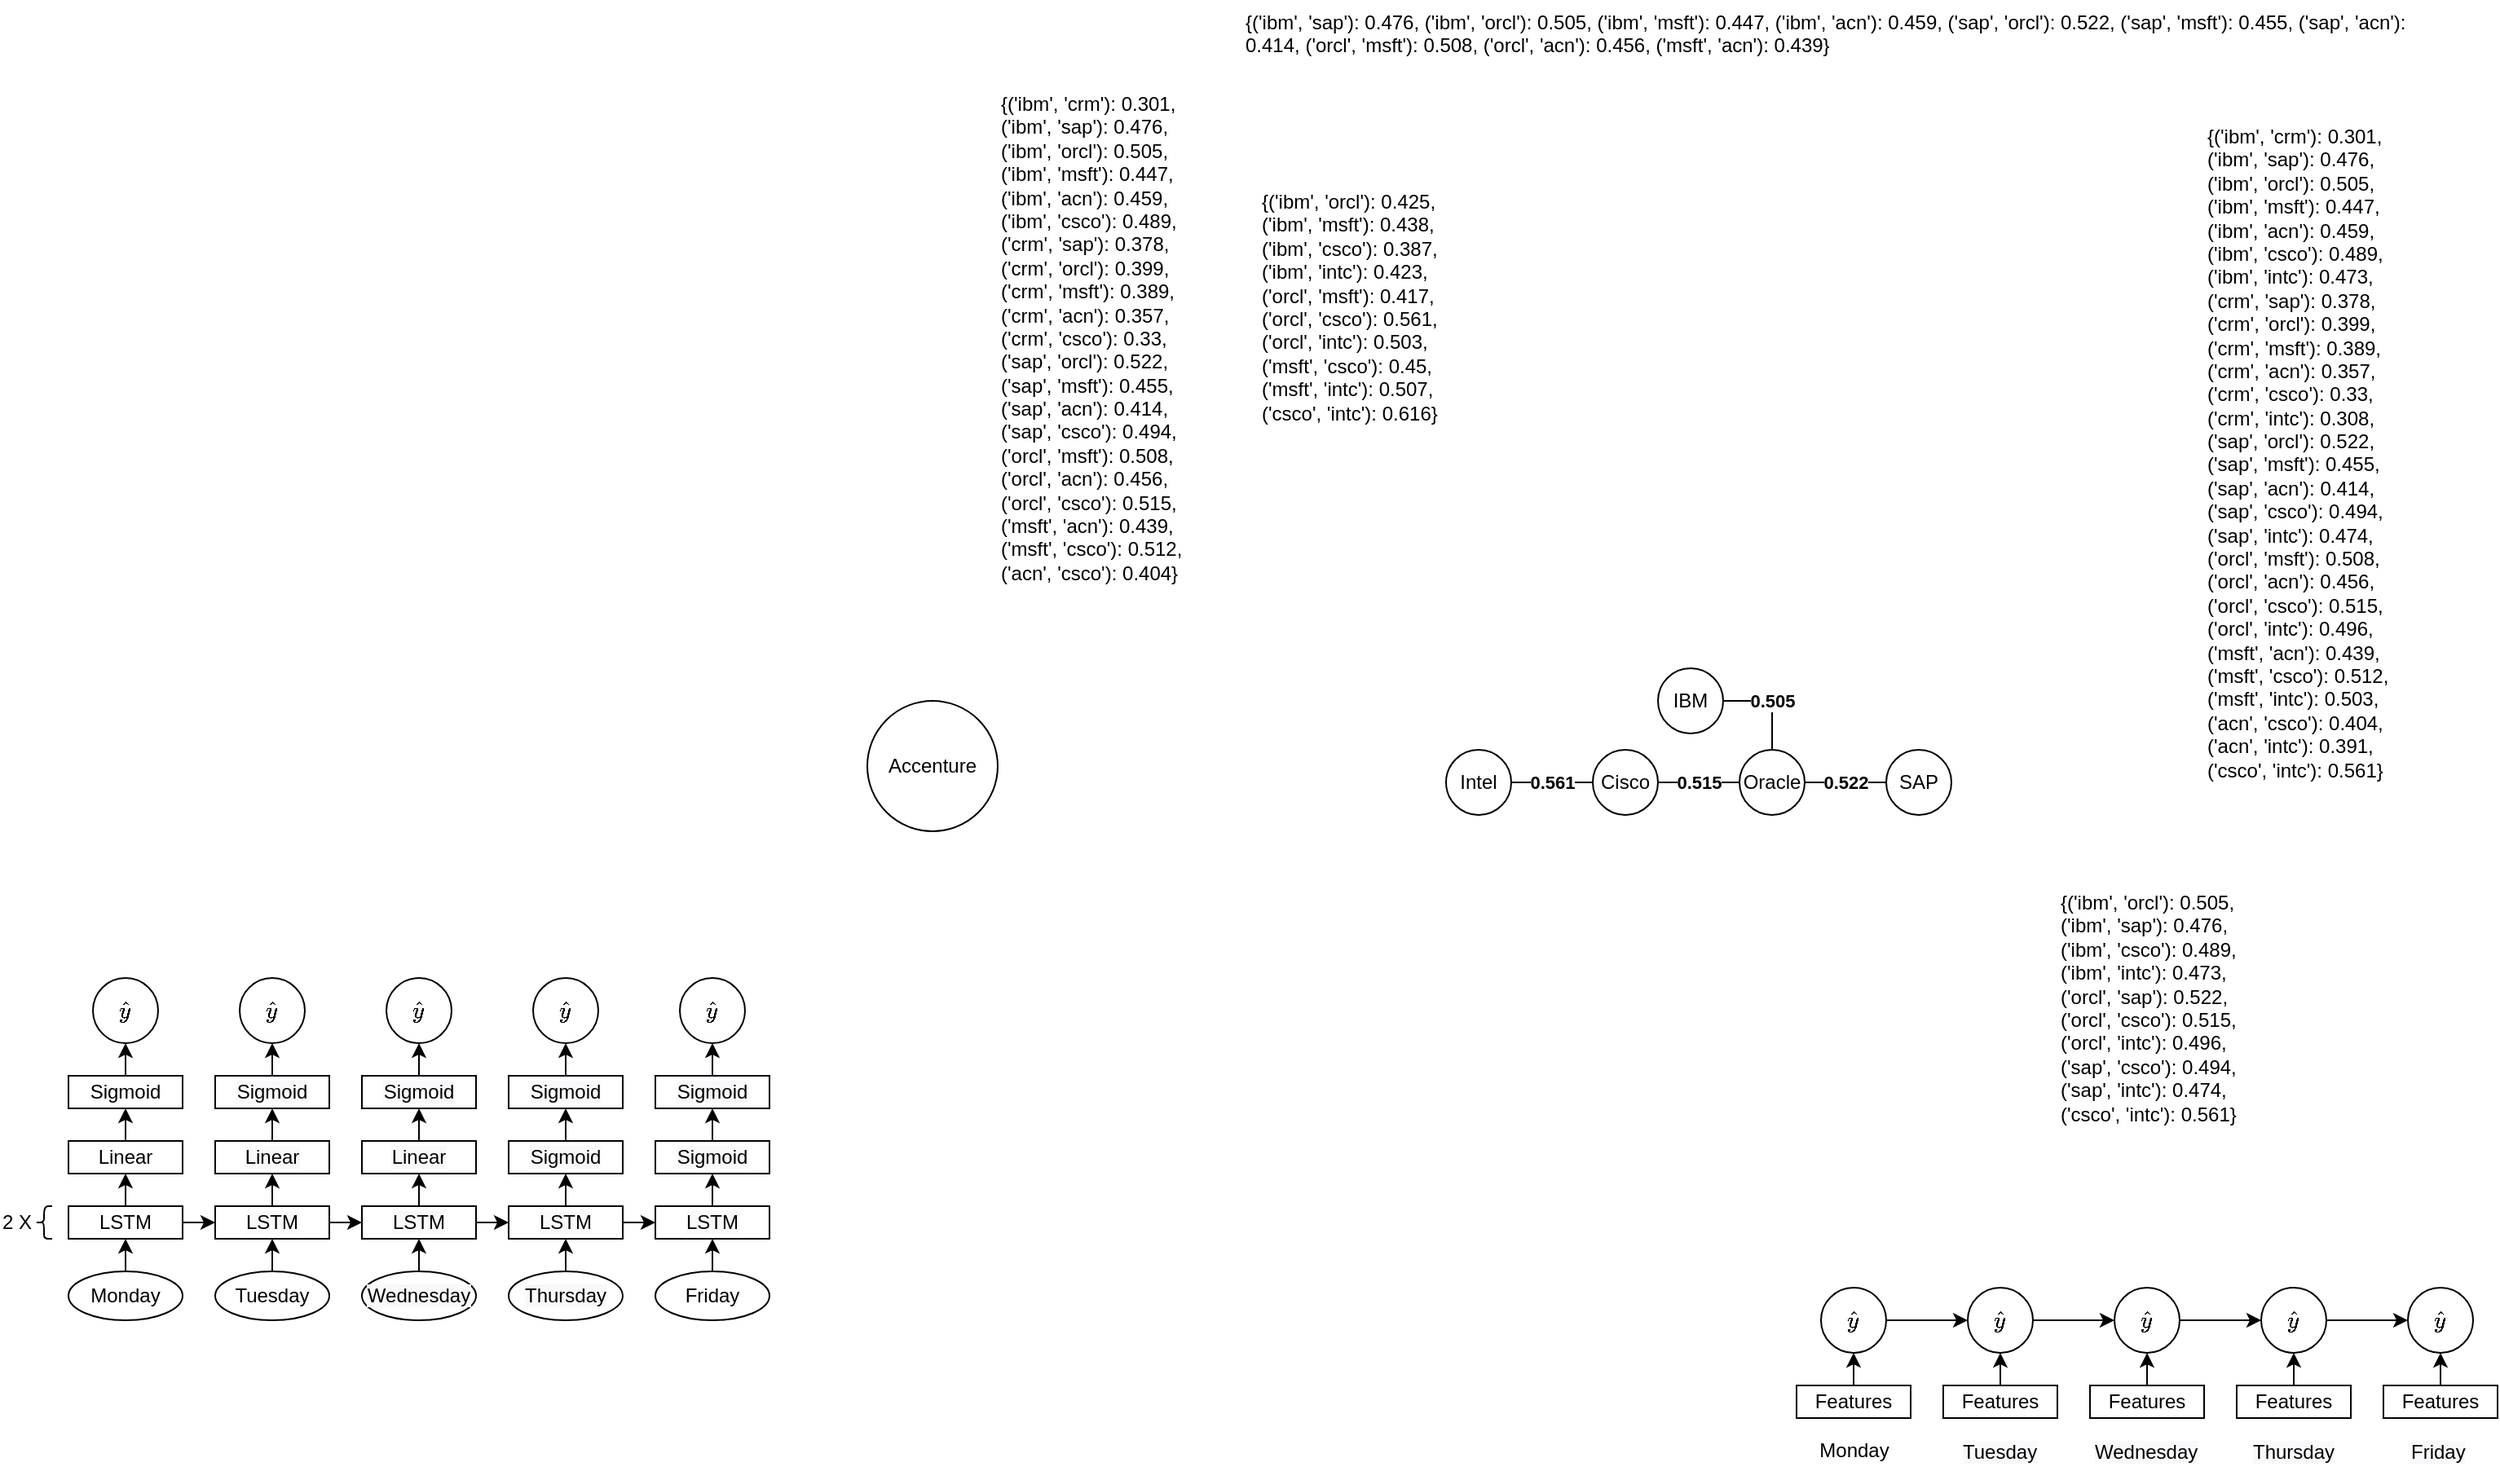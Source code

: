 <mxfile version="13.6.5" type="github">
  <diagram id="E6s0HOv1Aa1o53uXts_-" name="Page-1">
    <mxGraphModel dx="1663" dy="422" grid="1" gridSize="10" guides="1" tooltips="1" connect="1" arrows="1" fold="1" page="1" pageScale="1" pageWidth="850" pageHeight="1100" math="1" shadow="0">
      <root>
        <mxCell id="0" />
        <mxCell id="1" parent="0" />
        <mxCell id="63We0tcy4YD0tNSfpsTy-4" value="{(&#39;ibm&#39;, &#39;sap&#39;): 0.476, (&#39;ibm&#39;, &#39;orcl&#39;): 0.505, (&#39;ibm&#39;, &#39;msft&#39;): 0.447, (&#39;ibm&#39;, &#39;acn&#39;): 0.459, (&#39;sap&#39;, &#39;orcl&#39;): 0.522, (&#39;sap&#39;, &#39;msft&#39;): 0.455, (&#39;sap&#39;, &#39;acn&#39;): 0.414, (&#39;orcl&#39;, &#39;msft&#39;): 0.508, (&#39;orcl&#39;, &#39;acn&#39;): 0.456, (&#39;msft&#39;, &#39;acn&#39;): 0.439}" style="text;whiteSpace=wrap;html=1;" parent="1" vertex="1">
          <mxGeometry x="80" y="160" width="730" height="90" as="geometry" />
        </mxCell>
        <mxCell id="63We0tcy4YD0tNSfpsTy-9" value="Accenture" style="ellipse;whiteSpace=wrap;html=1;aspect=fixed;" parent="1" vertex="1">
          <mxGeometry x="-150" y="590" width="80" height="80" as="geometry" />
        </mxCell>
        <mxCell id="63We0tcy4YD0tNSfpsTy-21" value="{(&#39;ibm&#39;, &#39;crm&#39;): 0.301, (&#39;ibm&#39;, &#39;sap&#39;): 0.476, (&#39;ibm&#39;, &#39;orcl&#39;): 0.505, (&#39;ibm&#39;, &#39;msft&#39;): 0.447, (&#39;ibm&#39;, &#39;acn&#39;): 0.459, (&#39;ibm&#39;, &#39;csco&#39;): 0.489, (&#39;crm&#39;, &#39;sap&#39;): 0.378, (&#39;crm&#39;, &#39;orcl&#39;): 0.399, (&#39;crm&#39;, &#39;msft&#39;): 0.389, (&#39;crm&#39;, &#39;acn&#39;): 0.357, (&#39;crm&#39;, &#39;csco&#39;): 0.33, (&#39;sap&#39;, &#39;orcl&#39;): 0.522, (&#39;sap&#39;, &#39;msft&#39;): 0.455, (&#39;sap&#39;, &#39;acn&#39;): 0.414, (&#39;sap&#39;, &#39;csco&#39;): 0.494, (&#39;orcl&#39;, &#39;msft&#39;): 0.508, (&#39;orcl&#39;, &#39;acn&#39;): 0.456, (&#39;orcl&#39;, &#39;csco&#39;): 0.515, (&#39;msft&#39;, &#39;acn&#39;): 0.439, (&#39;msft&#39;, &#39;csco&#39;): 0.512, (&#39;acn&#39;, &#39;csco&#39;): 0.404}" style="text;whiteSpace=wrap;html=1;" parent="1" vertex="1">
          <mxGeometry x="-70" y="210" width="130" height="90" as="geometry" />
        </mxCell>
        <mxCell id="63We0tcy4YD0tNSfpsTy-27" value="{(&#39;ibm&#39;, &#39;crm&#39;): 0.301, (&#39;ibm&#39;, &#39;sap&#39;): 0.476, (&#39;ibm&#39;, &#39;orcl&#39;): 0.505, (&#39;ibm&#39;, &#39;msft&#39;): 0.447, (&#39;ibm&#39;, &#39;acn&#39;): 0.459, (&#39;ibm&#39;, &#39;csco&#39;): 0.489, (&#39;ibm&#39;, &#39;intc&#39;): 0.473, (&#39;crm&#39;, &#39;sap&#39;): 0.378, (&#39;crm&#39;, &#39;orcl&#39;): 0.399, (&#39;crm&#39;, &#39;msft&#39;): 0.389, (&#39;crm&#39;, &#39;acn&#39;): 0.357, (&#39;crm&#39;, &#39;csco&#39;): 0.33, (&#39;crm&#39;, &#39;intc&#39;): 0.308, (&#39;sap&#39;, &#39;orcl&#39;): 0.522, (&#39;sap&#39;, &#39;msft&#39;): 0.455, (&#39;sap&#39;, &#39;acn&#39;): 0.414, (&#39;sap&#39;, &#39;csco&#39;): 0.494, (&#39;sap&#39;, &#39;intc&#39;): 0.474, (&#39;orcl&#39;, &#39;msft&#39;): 0.508, (&#39;orcl&#39;, &#39;acn&#39;): 0.456, (&#39;orcl&#39;, &#39;csco&#39;): 0.515, (&#39;orcl&#39;, &#39;intc&#39;): 0.496, (&#39;msft&#39;, &#39;acn&#39;): 0.439, (&#39;msft&#39;, &#39;csco&#39;): 0.512, (&#39;msft&#39;, &#39;intc&#39;): 0.503, (&#39;acn&#39;, &#39;csco&#39;): 0.404, (&#39;acn&#39;, &#39;intc&#39;): 0.391, (&#39;csco&#39;, &#39;intc&#39;): 0.561}" style="text;whiteSpace=wrap;html=1;" parent="1" vertex="1">
          <mxGeometry x="670" y="230" width="120" height="410" as="geometry" />
        </mxCell>
        <mxCell id="63We0tcy4YD0tNSfpsTy-31" value="{(&#39;ibm&#39;, &#39;orcl&#39;): 0.425, (&#39;ibm&#39;, &#39;msft&#39;): 0.438, (&#39;ibm&#39;, &#39;csco&#39;): 0.387, (&#39;ibm&#39;, &#39;intc&#39;): 0.423, (&#39;orcl&#39;, &#39;msft&#39;): 0.417, (&#39;orcl&#39;, &#39;csco&#39;): 0.561, (&#39;orcl&#39;, &#39;intc&#39;): 0.503, (&#39;msft&#39;, &#39;csco&#39;): 0.45, (&#39;msft&#39;, &#39;intc&#39;): 0.507, (&#39;csco&#39;, &#39;intc&#39;): 0.616}" style="text;whiteSpace=wrap;html=1;" parent="1" vertex="1">
          <mxGeometry x="90" y="270" width="110" height="60" as="geometry" />
        </mxCell>
        <mxCell id="63We0tcy4YD0tNSfpsTy-33" value="{(&#39;ibm&#39;, &#39;orcl&#39;): 0.505, (&#39;ibm&#39;, &#39;sap&#39;): 0.476, (&#39;ibm&#39;, &#39;csco&#39;): 0.489, (&#39;ibm&#39;, &#39;intc&#39;): 0.473, (&#39;orcl&#39;, &#39;sap&#39;): 0.522, (&#39;orcl&#39;, &#39;csco&#39;): 0.515, (&#39;orcl&#39;, &#39;intc&#39;): 0.496, (&#39;sap&#39;, &#39;csco&#39;): 0.494, (&#39;sap&#39;, &#39;intc&#39;): 0.474, (&#39;csco&#39;, &#39;intc&#39;): 0.561}" style="text;whiteSpace=wrap;html=1;" parent="1" vertex="1">
          <mxGeometry x="580" y="700" width="110" height="60" as="geometry" />
        </mxCell>
        <mxCell id="n5IDzBsflQ4T4mHAfqF0-4" value="" style="edgeStyle=orthogonalEdgeStyle;rounded=0;orthogonalLoop=1;jettySize=auto;html=1;" parent="1" source="n5IDzBsflQ4T4mHAfqF0-1" target="n5IDzBsflQ4T4mHAfqF0-3" edge="1">
          <mxGeometry relative="1" as="geometry" />
        </mxCell>
        <mxCell id="n5IDzBsflQ4T4mHAfqF0-1" value="$$\hat{y}$$" style="ellipse;whiteSpace=wrap;html=1;aspect=fixed;" parent="1" vertex="1">
          <mxGeometry x="435" y="950" width="40" height="40" as="geometry" />
        </mxCell>
        <mxCell id="n5IDzBsflQ4T4mHAfqF0-6" value="" style="edgeStyle=orthogonalEdgeStyle;rounded=0;orthogonalLoop=1;jettySize=auto;html=1;" parent="1" source="n5IDzBsflQ4T4mHAfqF0-3" target="n5IDzBsflQ4T4mHAfqF0-5" edge="1">
          <mxGeometry relative="1" as="geometry" />
        </mxCell>
        <mxCell id="n5IDzBsflQ4T4mHAfqF0-3" value="&lt;meta charset=&quot;utf-8&quot;&gt;&lt;span style=&quot;color: rgb(0, 0, 0); font-family: helvetica; font-size: 12px; font-style: normal; font-weight: 400; letter-spacing: normal; text-align: center; text-indent: 0px; text-transform: none; word-spacing: 0px; background-color: rgb(248, 249, 250); display: inline; float: none;&quot;&gt;$$\hat{y}$$&lt;/span&gt;" style="ellipse;whiteSpace=wrap;html=1;aspect=fixed;" parent="1" vertex="1">
          <mxGeometry x="525" y="950" width="40" height="40" as="geometry" />
        </mxCell>
        <mxCell id="n5IDzBsflQ4T4mHAfqF0-8" value="" style="edgeStyle=orthogonalEdgeStyle;rounded=0;orthogonalLoop=1;jettySize=auto;html=1;" parent="1" source="n5IDzBsflQ4T4mHAfqF0-5" target="n5IDzBsflQ4T4mHAfqF0-7" edge="1">
          <mxGeometry relative="1" as="geometry" />
        </mxCell>
        <mxCell id="n5IDzBsflQ4T4mHAfqF0-5" value="&lt;meta charset=&quot;utf-8&quot;&gt;&lt;span style=&quot;color: rgb(0, 0, 0); font-family: helvetica; font-size: 12px; font-style: normal; font-weight: 400; letter-spacing: normal; text-align: center; text-indent: 0px; text-transform: none; word-spacing: 0px; background-color: rgb(248, 249, 250); display: inline; float: none;&quot;&gt;$$\hat{y}$$&lt;/span&gt;" style="ellipse;whiteSpace=wrap;html=1;aspect=fixed;fontSize=10;" parent="1" vertex="1">
          <mxGeometry x="615" y="950" width="40" height="40" as="geometry" />
        </mxCell>
        <mxCell id="IyEsxeI1Rm3gyHsPwHQG-2" value="" style="edgeStyle=orthogonalEdgeStyle;rounded=0;orthogonalLoop=1;jettySize=auto;html=1;" edge="1" parent="1" source="n5IDzBsflQ4T4mHAfqF0-7" target="IyEsxeI1Rm3gyHsPwHQG-1">
          <mxGeometry relative="1" as="geometry" />
        </mxCell>
        <mxCell id="n5IDzBsflQ4T4mHAfqF0-7" value="&lt;meta charset=&quot;utf-8&quot;&gt;&lt;span style=&quot;color: rgb(0, 0, 0); font-family: helvetica; font-size: 12px; font-style: normal; font-weight: 400; letter-spacing: normal; text-align: center; text-indent: 0px; text-transform: none; word-spacing: 0px; background-color: rgb(248, 249, 250); display: inline; float: none;&quot;&gt;$$\hat{y}$$&lt;/span&gt;" style="ellipse;whiteSpace=wrap;html=1;aspect=fixed;" parent="1" vertex="1">
          <mxGeometry x="705" y="950" width="40" height="40" as="geometry" />
        </mxCell>
        <mxCell id="n5IDzBsflQ4T4mHAfqF0-13" value="" style="group;fontStyle=1" parent="1" vertex="1" connectable="0">
          <mxGeometry x="200" y="450" width="380" height="230" as="geometry" />
        </mxCell>
        <mxCell id="63We0tcy4YD0tNSfpsTy-1" value="IBM" style="ellipse;whiteSpace=wrap;html=1;aspect=fixed;fontStyle=0" parent="n5IDzBsflQ4T4mHAfqF0-13" vertex="1">
          <mxGeometry x="135" y="120" width="40" height="40" as="geometry" />
        </mxCell>
        <mxCell id="63We0tcy4YD0tNSfpsTy-2" value="SAP" style="ellipse;whiteSpace=wrap;html=1;aspect=fixed;fontStyle=0" parent="n5IDzBsflQ4T4mHAfqF0-13" vertex="1">
          <mxGeometry x="275" y="170" width="40" height="40" as="geometry" />
        </mxCell>
        <mxCell id="63We0tcy4YD0tNSfpsTy-11" value="0.522" style="edgeStyle=orthogonalEdgeStyle;rounded=0;orthogonalLoop=1;jettySize=auto;html=1;exitX=1;exitY=0.5;exitDx=0;exitDy=0;endArrow=none;endFill=0;fontStyle=1" parent="n5IDzBsflQ4T4mHAfqF0-13" source="63We0tcy4YD0tNSfpsTy-5" target="63We0tcy4YD0tNSfpsTy-2" edge="1">
          <mxGeometry relative="1" as="geometry" />
        </mxCell>
        <mxCell id="63We0tcy4YD0tNSfpsTy-5" value="Oracle" style="ellipse;whiteSpace=wrap;html=1;aspect=fixed;fontStyle=0" parent="n5IDzBsflQ4T4mHAfqF0-13" vertex="1">
          <mxGeometry x="185" y="170" width="40" height="40" as="geometry" />
        </mxCell>
        <mxCell id="63We0tcy4YD0tNSfpsTy-6" value="0.505" style="edgeStyle=orthogonalEdgeStyle;rounded=0;orthogonalLoop=1;jettySize=auto;html=1;endArrow=none;endFill=0;fontStyle=1" parent="n5IDzBsflQ4T4mHAfqF0-13" source="63We0tcy4YD0tNSfpsTy-1" target="63We0tcy4YD0tNSfpsTy-5" edge="1">
          <mxGeometry relative="1" as="geometry" />
        </mxCell>
        <mxCell id="63We0tcy4YD0tNSfpsTy-23" value="0.515" style="edgeStyle=orthogonalEdgeStyle;rounded=0;orthogonalLoop=1;jettySize=auto;html=1;exitX=1;exitY=0.5;exitDx=0;exitDy=0;entryX=0;entryY=0.5;entryDx=0;entryDy=0;endArrow=none;endFill=0;fontStyle=1" parent="n5IDzBsflQ4T4mHAfqF0-13" source="63We0tcy4YD0tNSfpsTy-22" target="63We0tcy4YD0tNSfpsTy-5" edge="1">
          <mxGeometry relative="1" as="geometry" />
        </mxCell>
        <mxCell id="63We0tcy4YD0tNSfpsTy-22" value="Cisco" style="ellipse;whiteSpace=wrap;html=1;aspect=fixed;fontStyle=0" parent="n5IDzBsflQ4T4mHAfqF0-13" vertex="1">
          <mxGeometry x="95" y="170" width="40" height="40" as="geometry" />
        </mxCell>
        <mxCell id="63We0tcy4YD0tNSfpsTy-28" value="Intel" style="ellipse;whiteSpace=wrap;html=1;aspect=fixed;fontStyle=0" parent="n5IDzBsflQ4T4mHAfqF0-13" vertex="1">
          <mxGeometry x="5" y="170" width="40" height="40" as="geometry" />
        </mxCell>
        <mxCell id="63We0tcy4YD0tNSfpsTy-32" value="0.561" style="edgeStyle=orthogonalEdgeStyle;rounded=0;orthogonalLoop=1;jettySize=auto;html=1;entryX=0;entryY=0.5;entryDx=0;entryDy=0;endArrow=none;endFill=0;fontStyle=1" parent="n5IDzBsflQ4T4mHAfqF0-13" source="63We0tcy4YD0tNSfpsTy-28" target="63We0tcy4YD0tNSfpsTy-22" edge="1">
          <mxGeometry relative="1" as="geometry" />
        </mxCell>
        <mxCell id="IyEsxeI1Rm3gyHsPwHQG-1" value="&lt;meta charset=&quot;utf-8&quot;&gt;&lt;span style=&quot;color: rgb(0, 0, 0); font-family: helvetica; font-size: 12px; font-style: normal; font-weight: 400; letter-spacing: normal; text-align: center; text-indent: 0px; text-transform: none; word-spacing: 0px; background-color: rgb(248, 249, 250); display: inline; float: none;&quot;&gt;$$\hat{y}$$&lt;/span&gt;" style="ellipse;whiteSpace=wrap;html=1;aspect=fixed;" vertex="1" parent="1">
          <mxGeometry x="795" y="950" width="40" height="40" as="geometry" />
        </mxCell>
        <mxCell id="IyEsxeI1Rm3gyHsPwHQG-18" style="edgeStyle=orthogonalEdgeStyle;rounded=0;orthogonalLoop=1;jettySize=auto;html=1;exitX=0.5;exitY=0;exitDx=0;exitDy=0;entryX=0.5;entryY=1;entryDx=0;entryDy=0;fontSize=12;" edge="1" parent="1" source="IyEsxeI1Rm3gyHsPwHQG-4" target="n5IDzBsflQ4T4mHAfqF0-1">
          <mxGeometry relative="1" as="geometry" />
        </mxCell>
        <mxCell id="IyEsxeI1Rm3gyHsPwHQG-4" value="Features" style="rounded=0;whiteSpace=wrap;html=1;fontSize=12;" vertex="1" parent="1">
          <mxGeometry x="420" y="1010" width="70" height="20" as="geometry" />
        </mxCell>
        <mxCell id="IyEsxeI1Rm3gyHsPwHQG-5" value="&lt;font style=&quot;font-size: 12px&quot;&gt;Monday&lt;/font&gt;" style="text;html=1;align=center;verticalAlign=middle;resizable=0;points=[];autosize=1;fontSize=12;" vertex="1" parent="1">
          <mxGeometry x="425" y="1039.5" width="60" height="20" as="geometry" />
        </mxCell>
        <mxCell id="IyEsxeI1Rm3gyHsPwHQG-6" value="&lt;meta charset=&quot;utf-8&quot; style=&quot;font-size: 12px;&quot;&gt;&lt;span style=&quot;color: rgb(0, 0, 0); font-family: helvetica; font-size: 12px; font-style: normal; font-weight: 400; letter-spacing: normal; text-align: center; text-indent: 0px; text-transform: none; word-spacing: 0px; background-color: rgb(248, 249, 250); display: inline; float: none;&quot;&gt;Tuesday&lt;/span&gt;" style="text;whiteSpace=wrap;html=1;fontSize=12;" vertex="1" parent="1">
          <mxGeometry x="520" y="1037" width="50" height="30" as="geometry" />
        </mxCell>
        <mxCell id="IyEsxeI1Rm3gyHsPwHQG-7" value="&lt;span style=&quot;color: rgb(0, 0, 0); font-family: helvetica; font-style: normal; font-weight: 400; letter-spacing: normal; text-align: center; text-indent: 0px; text-transform: none; word-spacing: 0px; background-color: rgb(248, 249, 250); display: inline; float: none; font-size: 12px;&quot;&gt;&lt;font style=&quot;font-size: 12px&quot;&gt;Wednesday&lt;/font&gt;&lt;/span&gt;" style="text;whiteSpace=wrap;html=1;fontSize=12;" vertex="1" parent="1">
          <mxGeometry x="601.25" y="1037" width="67.5" height="25" as="geometry" />
        </mxCell>
        <mxCell id="IyEsxeI1Rm3gyHsPwHQG-8" value="&lt;meta charset=&quot;utf-8&quot; style=&quot;font-size: 12px;&quot;&gt;&lt;span style=&quot;color: rgb(0, 0, 0); font-family: helvetica; font-size: 12px; font-style: normal; font-weight: 400; letter-spacing: normal; text-align: center; text-indent: 0px; text-transform: none; word-spacing: 0px; background-color: rgb(248, 249, 250); display: inline; float: none;&quot;&gt;Thursday&lt;/span&gt;" style="text;whiteSpace=wrap;html=1;fontSize=12;" vertex="1" parent="1">
          <mxGeometry x="697.5" y="1037" width="55" height="30" as="geometry" />
        </mxCell>
        <mxCell id="IyEsxeI1Rm3gyHsPwHQG-9" value="&lt;meta charset=&quot;utf-8&quot; style=&quot;font-size: 12px;&quot;&gt;&lt;span style=&quot;color: rgb(0, 0, 0); font-family: helvetica; font-size: 12px; font-style: normal; font-weight: 400; letter-spacing: normal; text-align: center; text-indent: 0px; text-transform: none; word-spacing: 0px; background-color: rgb(248, 249, 250); display: inline; float: none;&quot;&gt;Friday&lt;/span&gt;" style="text;whiteSpace=wrap;html=1;fontSize=12;" vertex="1" parent="1">
          <mxGeometry x="795" y="1037" width="40" height="30" as="geometry" />
        </mxCell>
        <mxCell id="IyEsxeI1Rm3gyHsPwHQG-17" style="edgeStyle=orthogonalEdgeStyle;rounded=0;orthogonalLoop=1;jettySize=auto;html=1;exitX=0.5;exitY=0;exitDx=0;exitDy=0;entryX=0.5;entryY=1;entryDx=0;entryDy=0;fontSize=12;" edge="1" parent="1" source="IyEsxeI1Rm3gyHsPwHQG-10" target="n5IDzBsflQ4T4mHAfqF0-3">
          <mxGeometry relative="1" as="geometry" />
        </mxCell>
        <mxCell id="IyEsxeI1Rm3gyHsPwHQG-10" value="Features" style="rounded=0;whiteSpace=wrap;html=1;fontSize=12;" vertex="1" parent="1">
          <mxGeometry x="510" y="1010" width="70" height="20" as="geometry" />
        </mxCell>
        <mxCell id="IyEsxeI1Rm3gyHsPwHQG-16" style="edgeStyle=orthogonalEdgeStyle;rounded=0;orthogonalLoop=1;jettySize=auto;html=1;exitX=0.5;exitY=0;exitDx=0;exitDy=0;entryX=0.5;entryY=1;entryDx=0;entryDy=0;fontSize=12;" edge="1" parent="1" source="IyEsxeI1Rm3gyHsPwHQG-11" target="n5IDzBsflQ4T4mHAfqF0-5">
          <mxGeometry relative="1" as="geometry" />
        </mxCell>
        <mxCell id="IyEsxeI1Rm3gyHsPwHQG-11" value="Features" style="rounded=0;whiteSpace=wrap;html=1;fontSize=12;" vertex="1" parent="1">
          <mxGeometry x="600" y="1010" width="70" height="20" as="geometry" />
        </mxCell>
        <mxCell id="IyEsxeI1Rm3gyHsPwHQG-15" style="edgeStyle=orthogonalEdgeStyle;rounded=0;orthogonalLoop=1;jettySize=auto;html=1;exitX=0.5;exitY=0;exitDx=0;exitDy=0;entryX=0.5;entryY=1;entryDx=0;entryDy=0;fontSize=12;" edge="1" parent="1" source="IyEsxeI1Rm3gyHsPwHQG-12" target="n5IDzBsflQ4T4mHAfqF0-7">
          <mxGeometry relative="1" as="geometry" />
        </mxCell>
        <mxCell id="IyEsxeI1Rm3gyHsPwHQG-12" value="Features" style="rounded=0;whiteSpace=wrap;html=1;fontSize=12;" vertex="1" parent="1">
          <mxGeometry x="690" y="1010" width="70" height="20" as="geometry" />
        </mxCell>
        <mxCell id="IyEsxeI1Rm3gyHsPwHQG-14" style="edgeStyle=orthogonalEdgeStyle;rounded=0;orthogonalLoop=1;jettySize=auto;html=1;exitX=0.5;exitY=0;exitDx=0;exitDy=0;entryX=0.5;entryY=1;entryDx=0;entryDy=0;fontSize=12;" edge="1" parent="1" source="IyEsxeI1Rm3gyHsPwHQG-13" target="IyEsxeI1Rm3gyHsPwHQG-1">
          <mxGeometry relative="1" as="geometry" />
        </mxCell>
        <mxCell id="IyEsxeI1Rm3gyHsPwHQG-13" value="Features" style="rounded=0;whiteSpace=wrap;html=1;fontSize=12;" vertex="1" parent="1">
          <mxGeometry x="780" y="1010" width="70" height="20" as="geometry" />
        </mxCell>
        <mxCell id="IyEsxeI1Rm3gyHsPwHQG-21" value="$$\hat{y}$$" style="ellipse;whiteSpace=wrap;html=1;aspect=fixed;" vertex="1" parent="1">
          <mxGeometry x="-625" y="760" width="40" height="40" as="geometry" />
        </mxCell>
        <mxCell id="IyEsxeI1Rm3gyHsPwHQG-23" value="&lt;meta charset=&quot;utf-8&quot;&gt;&lt;span style=&quot;color: rgb(0, 0, 0); font-family: helvetica; font-size: 12px; font-style: normal; font-weight: 400; letter-spacing: normal; text-align: center; text-indent: 0px; text-transform: none; word-spacing: 0px; background-color: rgb(248, 249, 250); display: inline; float: none;&quot;&gt;$$\hat{y}$$&lt;/span&gt;" style="ellipse;whiteSpace=wrap;html=1;aspect=fixed;" vertex="1" parent="1">
          <mxGeometry x="-535" y="760" width="40" height="40" as="geometry" />
        </mxCell>
        <mxCell id="IyEsxeI1Rm3gyHsPwHQG-25" value="&lt;meta charset=&quot;utf-8&quot;&gt;&lt;span style=&quot;color: rgb(0, 0, 0); font-family: helvetica; font-size: 12px; font-style: normal; font-weight: 400; letter-spacing: normal; text-align: center; text-indent: 0px; text-transform: none; word-spacing: 0px; background-color: rgb(248, 249, 250); display: inline; float: none;&quot;&gt;$$\hat{y}$$&lt;/span&gt;" style="ellipse;whiteSpace=wrap;html=1;aspect=fixed;fontSize=10;" vertex="1" parent="1">
          <mxGeometry x="-445" y="760" width="40" height="40" as="geometry" />
        </mxCell>
        <mxCell id="IyEsxeI1Rm3gyHsPwHQG-27" value="&lt;meta charset=&quot;utf-8&quot;&gt;&lt;span style=&quot;color: rgb(0, 0, 0); font-family: helvetica; font-size: 12px; font-style: normal; font-weight: 400; letter-spacing: normal; text-align: center; text-indent: 0px; text-transform: none; word-spacing: 0px; background-color: rgb(248, 249, 250); display: inline; float: none;&quot;&gt;$$\hat{y}$$&lt;/span&gt;" style="ellipse;whiteSpace=wrap;html=1;aspect=fixed;" vertex="1" parent="1">
          <mxGeometry x="-355" y="760" width="40" height="40" as="geometry" />
        </mxCell>
        <mxCell id="IyEsxeI1Rm3gyHsPwHQG-28" value="&lt;meta charset=&quot;utf-8&quot;&gt;&lt;span style=&quot;color: rgb(0, 0, 0); font-family: helvetica; font-size: 12px; font-style: normal; font-weight: 400; letter-spacing: normal; text-align: center; text-indent: 0px; text-transform: none; word-spacing: 0px; background-color: rgb(248, 249, 250); display: inline; float: none;&quot;&gt;$$\hat{y}$$&lt;/span&gt;" style="ellipse;whiteSpace=wrap;html=1;aspect=fixed;" vertex="1" parent="1">
          <mxGeometry x="-265" y="760" width="40" height="40" as="geometry" />
        </mxCell>
        <mxCell id="IyEsxeI1Rm3gyHsPwHQG-29" style="edgeStyle=orthogonalEdgeStyle;rounded=0;orthogonalLoop=1;jettySize=auto;html=1;exitX=0.5;exitY=0;exitDx=0;exitDy=0;entryX=0.5;entryY=1;entryDx=0;entryDy=0;fontSize=12;" edge="1" parent="1" source="IyEsxeI1Rm3gyHsPwHQG-30" target="IyEsxeI1Rm3gyHsPwHQG-21">
          <mxGeometry relative="1" as="geometry" />
        </mxCell>
        <mxCell id="IyEsxeI1Rm3gyHsPwHQG-30" value="Sigmoid" style="rounded=0;whiteSpace=wrap;html=1;fontSize=12;" vertex="1" parent="1">
          <mxGeometry x="-640" y="820" width="70" height="20" as="geometry" />
        </mxCell>
        <mxCell id="IyEsxeI1Rm3gyHsPwHQG-31" style="edgeStyle=orthogonalEdgeStyle;rounded=0;orthogonalLoop=1;jettySize=auto;html=1;exitX=0.5;exitY=0;exitDx=0;exitDy=0;entryX=0.5;entryY=1;entryDx=0;entryDy=0;fontSize=12;" edge="1" parent="1" source="IyEsxeI1Rm3gyHsPwHQG-32" target="IyEsxeI1Rm3gyHsPwHQG-23">
          <mxGeometry relative="1" as="geometry" />
        </mxCell>
        <mxCell id="IyEsxeI1Rm3gyHsPwHQG-32" value="&lt;meta charset=&quot;utf-8&quot;&gt;&lt;span style=&quot;color: rgb(0, 0, 0); font-family: helvetica; font-size: 12px; font-style: normal; font-weight: 400; letter-spacing: normal; text-align: center; text-indent: 0px; text-transform: none; word-spacing: 0px; background-color: rgb(248, 249, 250); display: inline; float: none;&quot;&gt;Sigmoid&lt;/span&gt;" style="rounded=0;whiteSpace=wrap;html=1;fontSize=12;" vertex="1" parent="1">
          <mxGeometry x="-550" y="820" width="70" height="20" as="geometry" />
        </mxCell>
        <mxCell id="IyEsxeI1Rm3gyHsPwHQG-33" style="edgeStyle=orthogonalEdgeStyle;rounded=0;orthogonalLoop=1;jettySize=auto;html=1;exitX=0.5;exitY=0;exitDx=0;exitDy=0;entryX=0.5;entryY=1;entryDx=0;entryDy=0;fontSize=12;" edge="1" parent="1" source="IyEsxeI1Rm3gyHsPwHQG-34" target="IyEsxeI1Rm3gyHsPwHQG-25">
          <mxGeometry relative="1" as="geometry" />
        </mxCell>
        <mxCell id="IyEsxeI1Rm3gyHsPwHQG-34" value="&lt;meta charset=&quot;utf-8&quot;&gt;&lt;span style=&quot;color: rgb(0, 0, 0); font-family: helvetica; font-size: 12px; font-style: normal; font-weight: 400; letter-spacing: normal; text-align: center; text-indent: 0px; text-transform: none; word-spacing: 0px; background-color: rgb(248, 249, 250); display: inline; float: none;&quot;&gt;Sigmoid&lt;/span&gt;" style="rounded=0;whiteSpace=wrap;html=1;fontSize=12;" vertex="1" parent="1">
          <mxGeometry x="-460" y="820" width="70" height="20" as="geometry" />
        </mxCell>
        <mxCell id="IyEsxeI1Rm3gyHsPwHQG-35" style="edgeStyle=orthogonalEdgeStyle;rounded=0;orthogonalLoop=1;jettySize=auto;html=1;exitX=0.5;exitY=0;exitDx=0;exitDy=0;entryX=0.5;entryY=1;entryDx=0;entryDy=0;fontSize=12;" edge="1" parent="1" source="IyEsxeI1Rm3gyHsPwHQG-36" target="IyEsxeI1Rm3gyHsPwHQG-27">
          <mxGeometry relative="1" as="geometry" />
        </mxCell>
        <mxCell id="IyEsxeI1Rm3gyHsPwHQG-36" value="&lt;meta charset=&quot;utf-8&quot;&gt;&lt;span style=&quot;color: rgb(0, 0, 0); font-family: helvetica; font-size: 12px; font-style: normal; font-weight: 400; letter-spacing: normal; text-align: center; text-indent: 0px; text-transform: none; word-spacing: 0px; background-color: rgb(248, 249, 250); display: inline; float: none;&quot;&gt;Sigmoid&lt;/span&gt;" style="rounded=0;whiteSpace=wrap;html=1;fontSize=12;" vertex="1" parent="1">
          <mxGeometry x="-370" y="820" width="70" height="20" as="geometry" />
        </mxCell>
        <mxCell id="IyEsxeI1Rm3gyHsPwHQG-37" style="edgeStyle=orthogonalEdgeStyle;rounded=0;orthogonalLoop=1;jettySize=auto;html=1;exitX=0.5;exitY=0;exitDx=0;exitDy=0;entryX=0.5;entryY=1;entryDx=0;entryDy=0;fontSize=12;" edge="1" parent="1" source="IyEsxeI1Rm3gyHsPwHQG-38" target="IyEsxeI1Rm3gyHsPwHQG-28">
          <mxGeometry relative="1" as="geometry" />
        </mxCell>
        <mxCell id="IyEsxeI1Rm3gyHsPwHQG-38" value="&lt;meta charset=&quot;utf-8&quot;&gt;&lt;span style=&quot;color: rgb(0, 0, 0); font-family: helvetica; font-size: 12px; font-style: normal; font-weight: 400; letter-spacing: normal; text-align: center; text-indent: 0px; text-transform: none; word-spacing: 0px; background-color: rgb(248, 249, 250); display: inline; float: none;&quot;&gt;Sigmoid&lt;/span&gt;" style="rounded=0;whiteSpace=wrap;html=1;fontSize=12;" vertex="1" parent="1">
          <mxGeometry x="-280" y="820" width="70" height="20" as="geometry" />
        </mxCell>
        <mxCell id="IyEsxeI1Rm3gyHsPwHQG-39" style="edgeStyle=orthogonalEdgeStyle;rounded=0;orthogonalLoop=1;jettySize=auto;html=1;exitX=0.5;exitY=0;exitDx=0;exitDy=0;entryX=0.5;entryY=1;entryDx=0;entryDy=0;fontSize=12;" edge="1" parent="1" source="IyEsxeI1Rm3gyHsPwHQG-40">
          <mxGeometry relative="1" as="geometry">
            <mxPoint x="-605" y="840" as="targetPoint" />
          </mxGeometry>
        </mxCell>
        <mxCell id="IyEsxeI1Rm3gyHsPwHQG-40" value="Linear" style="rounded=0;whiteSpace=wrap;html=1;fontSize=12;" vertex="1" parent="1">
          <mxGeometry x="-640" y="860" width="70" height="20" as="geometry" />
        </mxCell>
        <mxCell id="IyEsxeI1Rm3gyHsPwHQG-41" style="edgeStyle=orthogonalEdgeStyle;rounded=0;orthogonalLoop=1;jettySize=auto;html=1;exitX=0.5;exitY=0;exitDx=0;exitDy=0;entryX=0.5;entryY=1;entryDx=0;entryDy=0;fontSize=12;" edge="1" parent="1" source="IyEsxeI1Rm3gyHsPwHQG-42">
          <mxGeometry relative="1" as="geometry">
            <mxPoint x="-515" y="840" as="targetPoint" />
          </mxGeometry>
        </mxCell>
        <mxCell id="IyEsxeI1Rm3gyHsPwHQG-42" value="&lt;meta charset=&quot;utf-8&quot;&gt;&lt;span style=&quot;color: rgb(0, 0, 0); font-family: helvetica; font-size: 12px; font-style: normal; font-weight: 400; letter-spacing: normal; text-align: center; text-indent: 0px; text-transform: none; word-spacing: 0px; background-color: rgb(248, 249, 250); display: inline; float: none;&quot;&gt;Linear&lt;/span&gt;" style="rounded=0;whiteSpace=wrap;html=1;fontSize=12;" vertex="1" parent="1">
          <mxGeometry x="-550" y="860" width="70" height="20" as="geometry" />
        </mxCell>
        <mxCell id="IyEsxeI1Rm3gyHsPwHQG-43" style="edgeStyle=orthogonalEdgeStyle;rounded=0;orthogonalLoop=1;jettySize=auto;html=1;exitX=0.5;exitY=0;exitDx=0;exitDy=0;entryX=0.5;entryY=1;entryDx=0;entryDy=0;fontSize=12;" edge="1" parent="1" source="IyEsxeI1Rm3gyHsPwHQG-44">
          <mxGeometry relative="1" as="geometry">
            <mxPoint x="-425" y="840" as="targetPoint" />
          </mxGeometry>
        </mxCell>
        <mxCell id="IyEsxeI1Rm3gyHsPwHQG-44" value="&lt;meta charset=&quot;utf-8&quot;&gt;&lt;span style=&quot;color: rgb(0, 0, 0); font-family: helvetica; font-size: 12px; font-style: normal; font-weight: 400; letter-spacing: normal; text-align: center; text-indent: 0px; text-transform: none; word-spacing: 0px; background-color: rgb(248, 249, 250); display: inline; float: none;&quot;&gt;Linear&lt;/span&gt;" style="rounded=0;whiteSpace=wrap;html=1;fontSize=12;" vertex="1" parent="1">
          <mxGeometry x="-460" y="860" width="70" height="20" as="geometry" />
        </mxCell>
        <mxCell id="IyEsxeI1Rm3gyHsPwHQG-45" style="edgeStyle=orthogonalEdgeStyle;rounded=0;orthogonalLoop=1;jettySize=auto;html=1;exitX=0.5;exitY=0;exitDx=0;exitDy=0;entryX=0.5;entryY=1;entryDx=0;entryDy=0;fontSize=12;" edge="1" parent="1" source="IyEsxeI1Rm3gyHsPwHQG-46">
          <mxGeometry relative="1" as="geometry">
            <mxPoint x="-335" y="840" as="targetPoint" />
          </mxGeometry>
        </mxCell>
        <mxCell id="IyEsxeI1Rm3gyHsPwHQG-46" value="&lt;meta charset=&quot;utf-8&quot;&gt;&lt;span style=&quot;color: rgb(0, 0, 0); font-family: helvetica; font-size: 12px; font-style: normal; font-weight: 400; letter-spacing: normal; text-align: center; text-indent: 0px; text-transform: none; word-spacing: 0px; background-color: rgb(248, 249, 250); display: inline; float: none;&quot;&gt;Sigmoid&lt;/span&gt;" style="rounded=0;whiteSpace=wrap;html=1;fontSize=12;" vertex="1" parent="1">
          <mxGeometry x="-370" y="860" width="70" height="20" as="geometry" />
        </mxCell>
        <mxCell id="IyEsxeI1Rm3gyHsPwHQG-47" style="edgeStyle=orthogonalEdgeStyle;rounded=0;orthogonalLoop=1;jettySize=auto;html=1;exitX=0.5;exitY=0;exitDx=0;exitDy=0;entryX=0.5;entryY=1;entryDx=0;entryDy=0;fontSize=12;" edge="1" parent="1" source="IyEsxeI1Rm3gyHsPwHQG-48">
          <mxGeometry relative="1" as="geometry">
            <mxPoint x="-245" y="840" as="targetPoint" />
          </mxGeometry>
        </mxCell>
        <mxCell id="IyEsxeI1Rm3gyHsPwHQG-48" value="&lt;meta charset=&quot;utf-8&quot;&gt;&lt;span style=&quot;color: rgb(0, 0, 0); font-family: helvetica; font-size: 12px; font-style: normal; font-weight: 400; letter-spacing: normal; text-align: center; text-indent: 0px; text-transform: none; word-spacing: 0px; background-color: rgb(248, 249, 250); display: inline; float: none;&quot;&gt;Sigmoid&lt;/span&gt;" style="rounded=0;whiteSpace=wrap;html=1;fontSize=12;" vertex="1" parent="1">
          <mxGeometry x="-280" y="860" width="70" height="20" as="geometry" />
        </mxCell>
        <mxCell id="IyEsxeI1Rm3gyHsPwHQG-50" style="edgeStyle=orthogonalEdgeStyle;rounded=0;orthogonalLoop=1;jettySize=auto;html=1;entryX=0.5;entryY=1;entryDx=0;entryDy=0;fontSize=12;" edge="1" parent="1">
          <mxGeometry relative="1" as="geometry">
            <mxPoint x="-605" y="880" as="targetPoint" />
            <mxPoint x="-600" y="910" as="sourcePoint" />
          </mxGeometry>
        </mxCell>
        <mxCell id="IyEsxeI1Rm3gyHsPwHQG-70" style="edgeStyle=orthogonalEdgeStyle;rounded=0;orthogonalLoop=1;jettySize=auto;html=1;exitX=1;exitY=0.5;exitDx=0;exitDy=0;entryX=0;entryY=0.5;entryDx=0;entryDy=0;fontSize=12;" edge="1" parent="1" source="IyEsxeI1Rm3gyHsPwHQG-51" target="IyEsxeI1Rm3gyHsPwHQG-53">
          <mxGeometry relative="1" as="geometry" />
        </mxCell>
        <mxCell id="IyEsxeI1Rm3gyHsPwHQG-51" value="LSTM" style="rounded=0;whiteSpace=wrap;html=1;fontSize=12;" vertex="1" parent="1">
          <mxGeometry x="-640" y="900" width="70" height="20" as="geometry" />
        </mxCell>
        <mxCell id="IyEsxeI1Rm3gyHsPwHQG-52" style="edgeStyle=orthogonalEdgeStyle;rounded=0;orthogonalLoop=1;jettySize=auto;html=1;exitX=0.5;exitY=0;exitDx=0;exitDy=0;entryX=0.5;entryY=1;entryDx=0;entryDy=0;fontSize=12;" edge="1" parent="1" source="IyEsxeI1Rm3gyHsPwHQG-53">
          <mxGeometry relative="1" as="geometry">
            <mxPoint x="-515" y="880" as="targetPoint" />
          </mxGeometry>
        </mxCell>
        <mxCell id="IyEsxeI1Rm3gyHsPwHQG-71" style="edgeStyle=orthogonalEdgeStyle;rounded=0;orthogonalLoop=1;jettySize=auto;html=1;exitX=1;exitY=0.5;exitDx=0;exitDy=0;entryX=0;entryY=0.5;entryDx=0;entryDy=0;fontSize=12;" edge="1" parent="1" source="IyEsxeI1Rm3gyHsPwHQG-53" target="IyEsxeI1Rm3gyHsPwHQG-55">
          <mxGeometry relative="1" as="geometry" />
        </mxCell>
        <mxCell id="IyEsxeI1Rm3gyHsPwHQG-53" value="&lt;meta charset=&quot;utf-8&quot;&gt;&lt;span style=&quot;color: rgb(0, 0, 0); font-family: helvetica; font-size: 12px; font-style: normal; font-weight: 400; letter-spacing: normal; text-align: center; text-indent: 0px; text-transform: none; word-spacing: 0px; background-color: rgb(248, 249, 250); display: inline; float: none;&quot;&gt;LSTM&lt;/span&gt;" style="rounded=0;whiteSpace=wrap;html=1;fontSize=12;" vertex="1" parent="1">
          <mxGeometry x="-550" y="900" width="70" height="20" as="geometry" />
        </mxCell>
        <mxCell id="IyEsxeI1Rm3gyHsPwHQG-54" style="edgeStyle=orthogonalEdgeStyle;rounded=0;orthogonalLoop=1;jettySize=auto;html=1;exitX=0.5;exitY=0;exitDx=0;exitDy=0;entryX=0.5;entryY=1;entryDx=0;entryDy=0;fontSize=12;" edge="1" parent="1" source="IyEsxeI1Rm3gyHsPwHQG-55">
          <mxGeometry relative="1" as="geometry">
            <mxPoint x="-425" y="880" as="targetPoint" />
          </mxGeometry>
        </mxCell>
        <mxCell id="IyEsxeI1Rm3gyHsPwHQG-72" style="edgeStyle=orthogonalEdgeStyle;rounded=0;orthogonalLoop=1;jettySize=auto;html=1;exitX=1;exitY=0.5;exitDx=0;exitDy=0;entryX=0;entryY=0.5;entryDx=0;entryDy=0;fontSize=12;" edge="1" parent="1" source="IyEsxeI1Rm3gyHsPwHQG-55" target="IyEsxeI1Rm3gyHsPwHQG-57">
          <mxGeometry relative="1" as="geometry" />
        </mxCell>
        <mxCell id="IyEsxeI1Rm3gyHsPwHQG-55" value="&lt;meta charset=&quot;utf-8&quot;&gt;&lt;span style=&quot;color: rgb(0, 0, 0); font-family: helvetica; font-size: 12px; font-style: normal; font-weight: 400; letter-spacing: normal; text-align: center; text-indent: 0px; text-transform: none; word-spacing: 0px; background-color: rgb(248, 249, 250); display: inline; float: none;&quot;&gt;LSTM&lt;/span&gt;" style="rounded=0;whiteSpace=wrap;html=1;fontSize=12;" vertex="1" parent="1">
          <mxGeometry x="-460" y="900" width="70" height="20" as="geometry" />
        </mxCell>
        <mxCell id="IyEsxeI1Rm3gyHsPwHQG-56" style="edgeStyle=orthogonalEdgeStyle;rounded=0;orthogonalLoop=1;jettySize=auto;html=1;exitX=0.5;exitY=0;exitDx=0;exitDy=0;entryX=0.5;entryY=1;entryDx=0;entryDy=0;fontSize=12;" edge="1" parent="1" source="IyEsxeI1Rm3gyHsPwHQG-57">
          <mxGeometry relative="1" as="geometry">
            <mxPoint x="-335" y="880" as="targetPoint" />
          </mxGeometry>
        </mxCell>
        <mxCell id="IyEsxeI1Rm3gyHsPwHQG-73" style="edgeStyle=orthogonalEdgeStyle;rounded=0;orthogonalLoop=1;jettySize=auto;html=1;exitX=1;exitY=0.5;exitDx=0;exitDy=0;entryX=0;entryY=0.5;entryDx=0;entryDy=0;fontSize=12;" edge="1" parent="1" source="IyEsxeI1Rm3gyHsPwHQG-57" target="IyEsxeI1Rm3gyHsPwHQG-59">
          <mxGeometry relative="1" as="geometry" />
        </mxCell>
        <mxCell id="IyEsxeI1Rm3gyHsPwHQG-57" value="&lt;meta charset=&quot;utf-8&quot;&gt;&lt;span style=&quot;color: rgb(0, 0, 0); font-family: helvetica; font-size: 12px; font-style: normal; font-weight: 400; letter-spacing: normal; text-align: center; text-indent: 0px; text-transform: none; word-spacing: 0px; background-color: rgb(248, 249, 250); display: inline; float: none;&quot;&gt;LSTM&lt;/span&gt;" style="rounded=0;whiteSpace=wrap;html=1;fontSize=12;" vertex="1" parent="1">
          <mxGeometry x="-370" y="900" width="70" height="20" as="geometry" />
        </mxCell>
        <mxCell id="IyEsxeI1Rm3gyHsPwHQG-58" style="edgeStyle=orthogonalEdgeStyle;rounded=0;orthogonalLoop=1;jettySize=auto;html=1;exitX=0.5;exitY=0;exitDx=0;exitDy=0;entryX=0.5;entryY=1;entryDx=0;entryDy=0;fontSize=12;" edge="1" parent="1" source="IyEsxeI1Rm3gyHsPwHQG-59">
          <mxGeometry relative="1" as="geometry">
            <mxPoint x="-245" y="880" as="targetPoint" />
          </mxGeometry>
        </mxCell>
        <mxCell id="IyEsxeI1Rm3gyHsPwHQG-59" value="&lt;meta charset=&quot;utf-8&quot;&gt;&lt;span style=&quot;color: rgb(0, 0, 0); font-family: helvetica; font-size: 12px; font-style: normal; font-weight: 400; letter-spacing: normal; text-align: center; text-indent: 0px; text-transform: none; word-spacing: 0px; background-color: rgb(248, 249, 250); display: inline; float: none;&quot;&gt;LSTM&lt;/span&gt;" style="rounded=0;whiteSpace=wrap;html=1;fontSize=12;" vertex="1" parent="1">
          <mxGeometry x="-280" y="900" width="70" height="20" as="geometry" />
        </mxCell>
        <mxCell id="IyEsxeI1Rm3gyHsPwHQG-78" style="edgeStyle=orthogonalEdgeStyle;rounded=0;orthogonalLoop=1;jettySize=auto;html=1;exitX=0.5;exitY=0;exitDx=0;exitDy=0;entryX=0.5;entryY=1;entryDx=0;entryDy=0;fontSize=12;" edge="1" parent="1" target="IyEsxeI1Rm3gyHsPwHQG-51">
          <mxGeometry relative="1" as="geometry">
            <mxPoint x="-603" y="940" as="sourcePoint" />
          </mxGeometry>
        </mxCell>
        <mxCell id="IyEsxeI1Rm3gyHsPwHQG-77" style="edgeStyle=orthogonalEdgeStyle;rounded=0;orthogonalLoop=1;jettySize=auto;html=1;exitX=0.5;exitY=0;exitDx=0;exitDy=0;entryX=0.5;entryY=1;entryDx=0;entryDy=0;fontSize=12;" edge="1" parent="1" source="IyEsxeI1Rm3gyHsPwHQG-85" target="IyEsxeI1Rm3gyHsPwHQG-53">
          <mxGeometry relative="1" as="geometry" />
        </mxCell>
        <mxCell id="IyEsxeI1Rm3gyHsPwHQG-76" style="edgeStyle=orthogonalEdgeStyle;rounded=0;orthogonalLoop=1;jettySize=auto;html=1;exitX=0.5;exitY=0;exitDx=0;exitDy=0;entryX=0.5;entryY=1;entryDx=0;entryDy=0;fontSize=12;" edge="1" parent="1" source="IyEsxeI1Rm3gyHsPwHQG-79" target="IyEsxeI1Rm3gyHsPwHQG-55">
          <mxGeometry relative="1" as="geometry">
            <mxPoint x="-423" y="940" as="sourcePoint" />
          </mxGeometry>
        </mxCell>
        <mxCell id="IyEsxeI1Rm3gyHsPwHQG-75" style="edgeStyle=orthogonalEdgeStyle;rounded=0;orthogonalLoop=1;jettySize=auto;html=1;exitX=0.5;exitY=0;exitDx=0;exitDy=0;entryX=0.5;entryY=1;entryDx=0;entryDy=0;fontSize=12;" edge="1" parent="1" target="IyEsxeI1Rm3gyHsPwHQG-57">
          <mxGeometry relative="1" as="geometry">
            <mxPoint x="-333" y="940" as="sourcePoint" />
          </mxGeometry>
        </mxCell>
        <mxCell id="IyEsxeI1Rm3gyHsPwHQG-74" style="edgeStyle=orthogonalEdgeStyle;rounded=0;orthogonalLoop=1;jettySize=auto;html=1;exitX=0.5;exitY=0;exitDx=0;exitDy=0;entryX=0.5;entryY=1;entryDx=0;entryDy=0;fontSize=12;" edge="1" parent="1" target="IyEsxeI1Rm3gyHsPwHQG-59">
          <mxGeometry relative="1" as="geometry">
            <mxPoint x="-245" y="940" as="sourcePoint" />
          </mxGeometry>
        </mxCell>
        <mxCell id="IyEsxeI1Rm3gyHsPwHQG-79" value="&lt;meta charset=&quot;utf-8&quot;&gt;&lt;span style=&quot;color: rgb(0, 0, 0); font-family: helvetica; font-size: 12px; font-style: normal; font-weight: 400; letter-spacing: normal; text-align: center; text-indent: 0px; text-transform: none; word-spacing: 0px; background-color: rgb(248, 249, 250); display: inline; float: none;&quot;&gt;Wednesday&lt;/span&gt;" style="ellipse;whiteSpace=wrap;html=1;fontSize=12;" vertex="1" parent="1">
          <mxGeometry x="-460" y="940" width="70" height="30" as="geometry" />
        </mxCell>
        <mxCell id="IyEsxeI1Rm3gyHsPwHQG-82" value="&lt;span style=&quot;font-family: &amp;#34;helvetica&amp;#34;&quot;&gt;Friday&lt;/span&gt;" style="ellipse;whiteSpace=wrap;html=1;fontSize=12;" vertex="1" parent="1">
          <mxGeometry x="-280" y="940" width="70" height="30" as="geometry" />
        </mxCell>
        <mxCell id="IyEsxeI1Rm3gyHsPwHQG-83" value="&lt;meta charset=&quot;utf-8&quot;&gt;&lt;span style=&quot;color: rgb(0, 0, 0); font-family: helvetica; font-size: 12px; font-style: normal; font-weight: 400; letter-spacing: normal; text-align: center; text-indent: 0px; text-transform: none; word-spacing: 0px; background-color: rgb(248, 249, 250); display: inline; float: none;&quot;&gt;Thursday&lt;/span&gt;" style="ellipse;whiteSpace=wrap;html=1;fontSize=12;fillColor=none;" vertex="1" parent="1">
          <mxGeometry x="-370" y="940" width="70" height="30" as="geometry" />
        </mxCell>
        <mxCell id="IyEsxeI1Rm3gyHsPwHQG-84" value="Monday" style="ellipse;whiteSpace=wrap;html=1;fontSize=12;" vertex="1" parent="1">
          <mxGeometry x="-640" y="940" width="70" height="30" as="geometry" />
        </mxCell>
        <mxCell id="IyEsxeI1Rm3gyHsPwHQG-85" value="&lt;span style=&quot;font-family: &amp;#34;helvetica&amp;#34;&quot;&gt;Tuesday&lt;/span&gt;" style="ellipse;whiteSpace=wrap;html=1;fontSize=12;" vertex="1" parent="1">
          <mxGeometry x="-550" y="940" width="70" height="30" as="geometry" />
        </mxCell>
        <mxCell id="IyEsxeI1Rm3gyHsPwHQG-86" value="2 X" style="shape=curlyBracket;html=1;rounded=1;fillColor=none;fontSize=12;align=center;spacingRight=35;" vertex="1" parent="1">
          <mxGeometry x="-660" y="900" width="10" height="20" as="geometry" />
        </mxCell>
      </root>
    </mxGraphModel>
  </diagram>
</mxfile>
